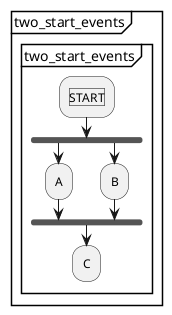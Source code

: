 @startuml
    partition "two_start_events" {
        group "two_start_events"
            :|||START|||;
            fork
                :A;
            fork again
                :B;
            end fork
            :C;
        end group
    }
@enduml